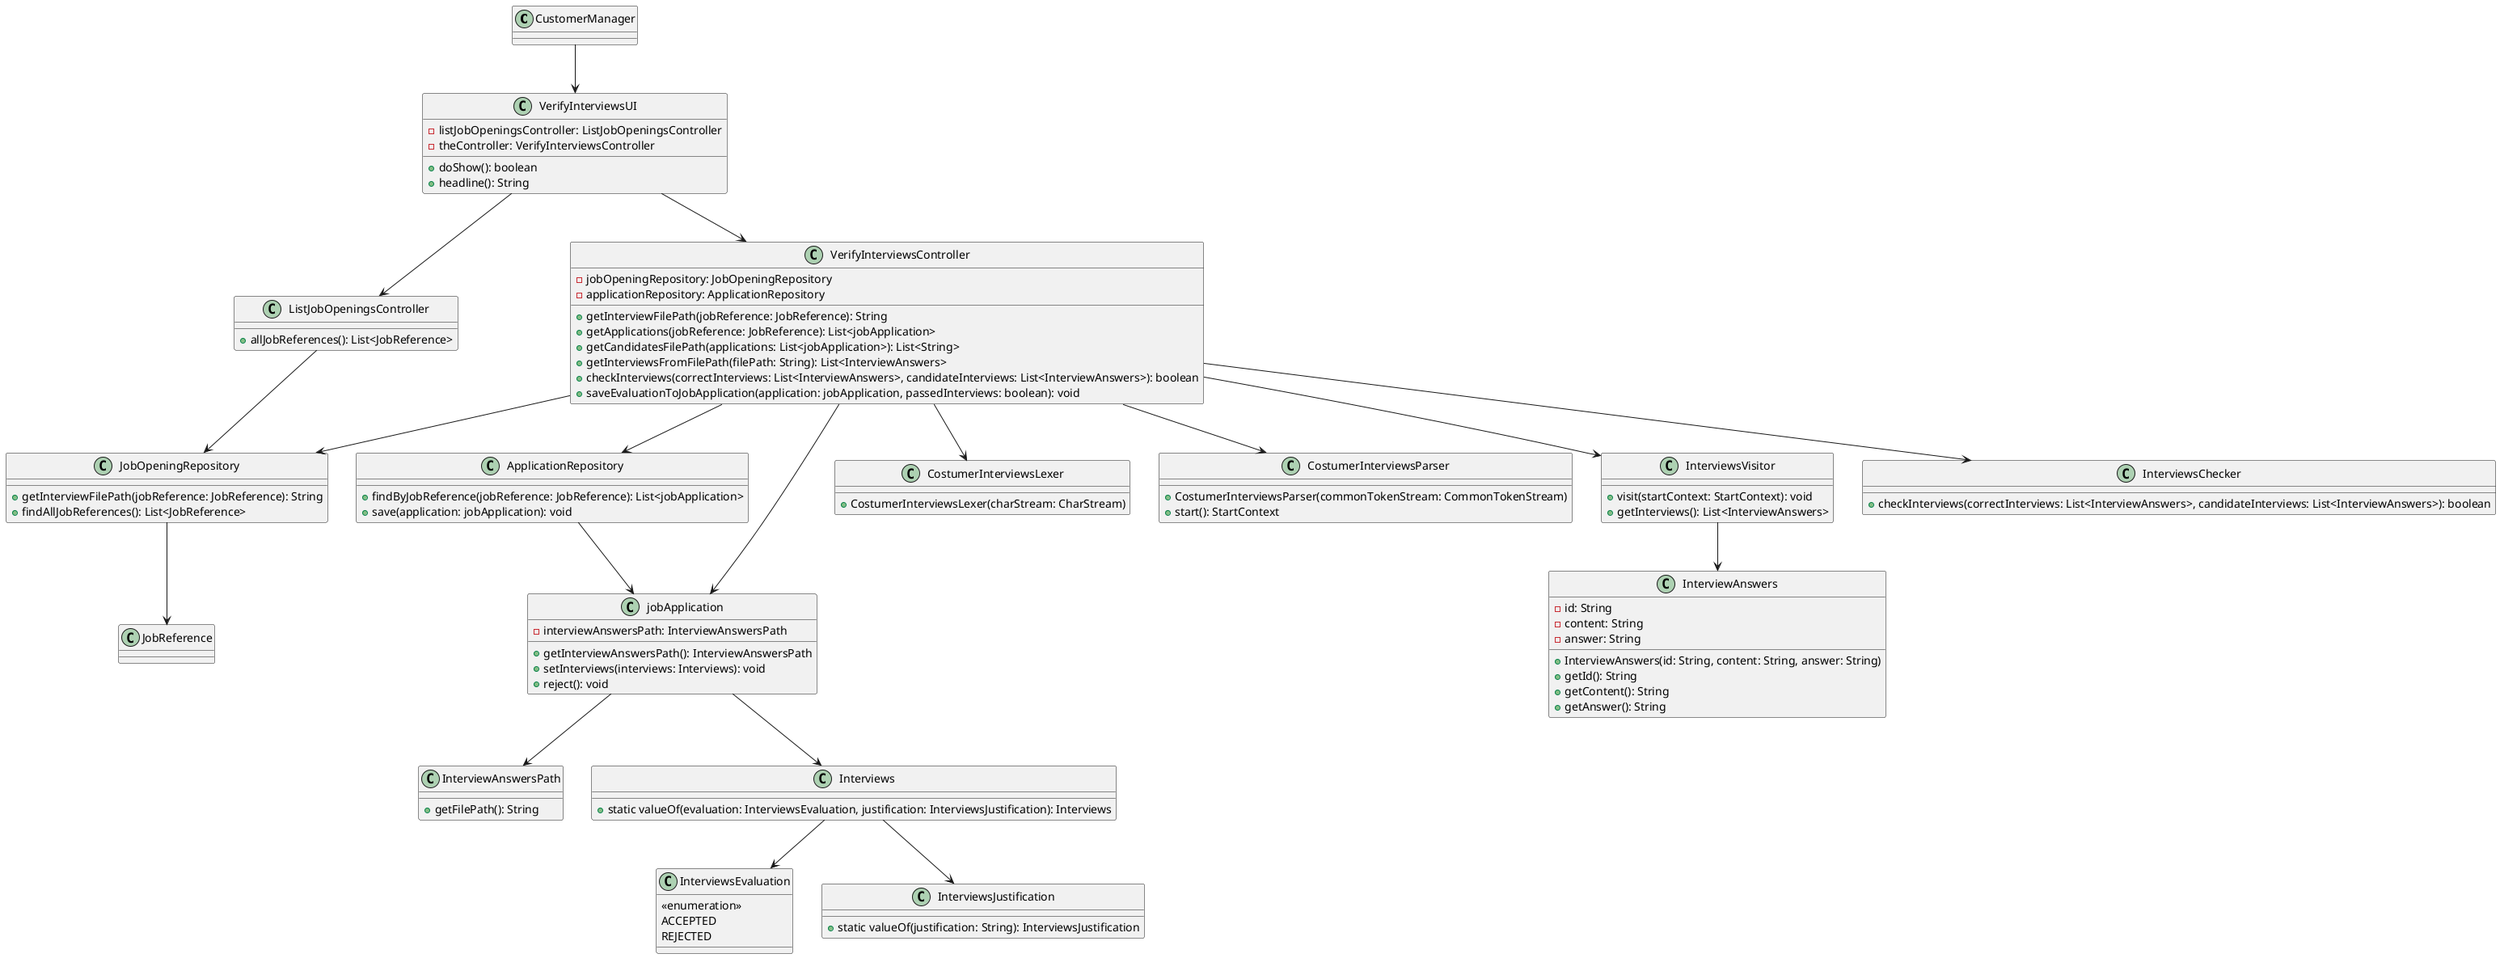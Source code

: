 @startuml

class CustomerManager {
}

class VerifyInterviewsUI {
    - listJobOpeningsController: ListJobOpeningsController
    - theController: VerifyInterviewsController
    + doShow(): boolean
    + headline(): String
}

class ListJobOpeningsController {
    + allJobReferences(): List<JobReference>
}

class VerifyInterviewsController {
    - jobOpeningRepository: JobOpeningRepository
    - applicationRepository: ApplicationRepository
    + getInterviewFilePath(jobReference: JobReference): String
    + getApplications(jobReference: JobReference): List<jobApplication>
    + getCandidatesFilePath(applications: List<jobApplication>): List<String>
    + getInterviewsFromFilePath(filePath: String): List<InterviewAnswers>
    + checkInterviews(correctInterviews: List<InterviewAnswers>, candidateInterviews: List<InterviewAnswers>): boolean
    + saveEvaluationToJobApplication(application: jobApplication, passedInterviews: boolean): void
}

class JobOpeningRepository {
    + getInterviewFilePath(jobReference: JobReference): String
    + findAllJobReferences(): List<JobReference>
}

class ApplicationRepository {
    + findByJobReference(jobReference: JobReference): List<jobApplication>
    + save(application: jobApplication): void
}

class jobApplication {
    - interviewAnswersPath: InterviewAnswersPath
    + getInterviewAnswersPath(): InterviewAnswersPath
    + setInterviews(interviews: Interviews): void
    + reject(): void
}

class CostumerInterviewsLexer {
    + CostumerInterviewsLexer(charStream: CharStream)
}

class CostumerInterviewsParser {
    + CostumerInterviewsParser(commonTokenStream: CommonTokenStream)
    + start(): StartContext
}

class InterviewsVisitor {
    + visit(startContext: StartContext): void
    + getInterviews(): List<InterviewAnswers>
}

class InterviewsChecker {
    + checkInterviews(correctInterviews: List<InterviewAnswers>, candidateInterviews: List<InterviewAnswers>): boolean
}

class InterviewAnswers {
    - id: String
    - content: String
    - answer: String
    + InterviewAnswers(id: String, content: String, answer: String)
    + getId(): String
    + getContent(): String
    + getAnswer(): String
}

class JobReference {
}

class InterviewAnswersPath {
    + getFilePath(): String
}

class Interviews {
    + static valueOf(evaluation: InterviewsEvaluation, justification: InterviewsJustification): Interviews
}

class InterviewsEvaluation {
    <<enumeration>>
    ACCEPTED
    REJECTED
}

class InterviewsJustification {
    + static valueOf(justification: String): InterviewsJustification
}

CustomerManager --> VerifyInterviewsUI
VerifyInterviewsUI --> ListJobOpeningsController
VerifyInterviewsUI --> VerifyInterviewsController
ListJobOpeningsController --> JobOpeningRepository
VerifyInterviewsController --> JobOpeningRepository
VerifyInterviewsController --> ApplicationRepository
VerifyInterviewsController --> CostumerInterviewsLexer
VerifyInterviewsController --> CostumerInterviewsParser
VerifyInterviewsController --> InterviewsVisitor
VerifyInterviewsController --> InterviewsChecker
VerifyInterviewsController --> jobApplication
JobOpeningRepository --> JobReference
ApplicationRepository --> jobApplication
jobApplication --> InterviewAnswersPath
jobApplication --> Interviews
Interviews --> InterviewsEvaluation
Interviews --> InterviewsJustification
InterviewsVisitor --> InterviewAnswers

@enduml
